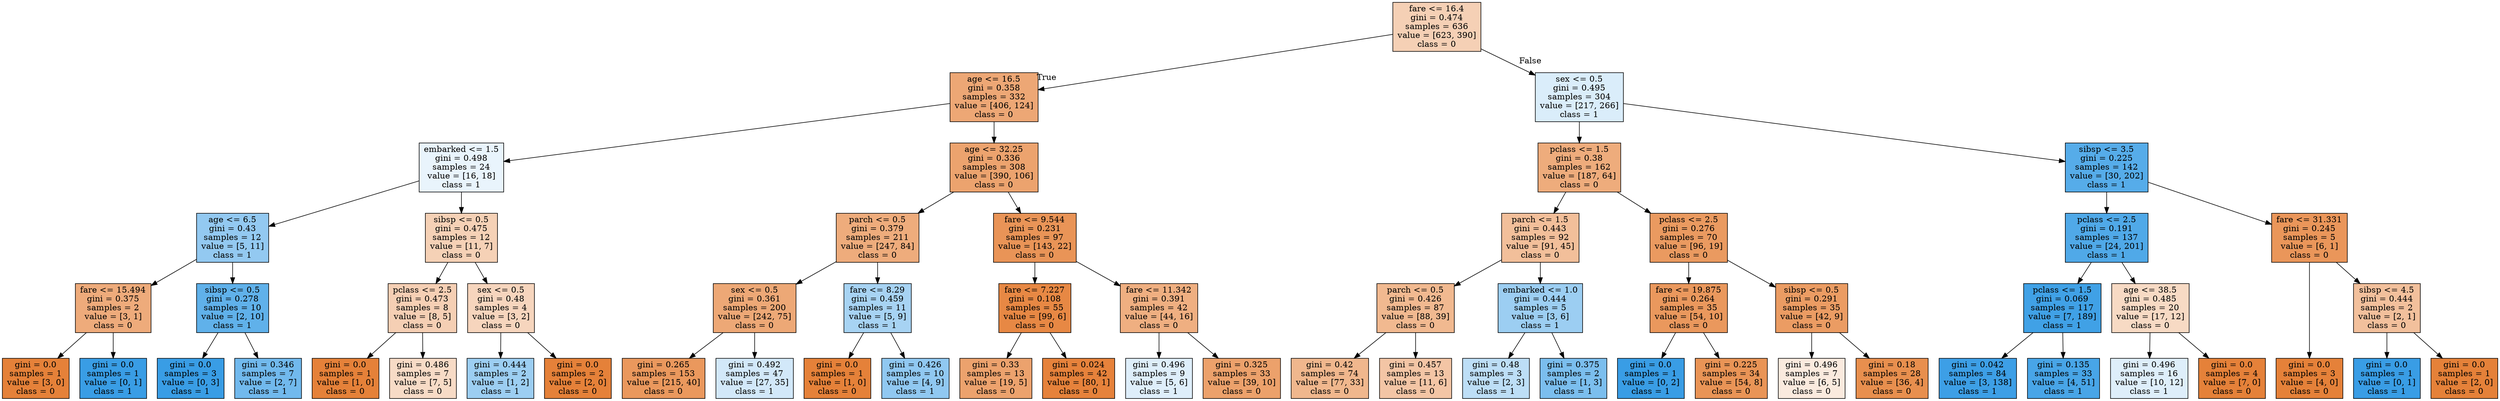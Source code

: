 digraph Tree {
node [shape=box, style="filled", color="black"] ;
graph [ranksep=equally, splines=polyline] ;
0 [label="fare <= 16.4\ngini = 0.474\nsamples = 636\nvalue = [623, 390]\nclass = 0", fillcolor="#e581395f"] ;
1 [label="age <= 16.5\ngini = 0.358\nsamples = 332\nvalue = [406, 124]\nclass = 0", fillcolor="#e58139b1"] ;
0 -> 1 [labeldistance=2.5, labelangle=45, headlabel="True"] ;
2 [label="embarked <= 1.5\ngini = 0.498\nsamples = 24\nvalue = [16, 18]\nclass = 1", fillcolor="#399de51c"] ;
1 -> 2 ;
3 [label="age <= 6.5\ngini = 0.43\nsamples = 12\nvalue = [5, 11]\nclass = 1", fillcolor="#399de58b"] ;
2 -> 3 ;
4 [label="fare <= 15.494\ngini = 0.375\nsamples = 2\nvalue = [3, 1]\nclass = 0", fillcolor="#e58139aa"] ;
3 -> 4 ;
5 [label="gini = 0.0\nsamples = 1\nvalue = [3, 0]\nclass = 0", fillcolor="#e58139ff"] ;
4 -> 5 ;
6 [label="gini = 0.0\nsamples = 1\nvalue = [0, 1]\nclass = 1", fillcolor="#399de5ff"] ;
4 -> 6 ;
7 [label="sibsp <= 0.5\ngini = 0.278\nsamples = 10\nvalue = [2, 10]\nclass = 1", fillcolor="#399de5cc"] ;
3 -> 7 ;
8 [label="gini = 0.0\nsamples = 3\nvalue = [0, 3]\nclass = 1", fillcolor="#399de5ff"] ;
7 -> 8 ;
9 [label="gini = 0.346\nsamples = 7\nvalue = [2, 7]\nclass = 1", fillcolor="#399de5b6"] ;
7 -> 9 ;
10 [label="sibsp <= 0.5\ngini = 0.475\nsamples = 12\nvalue = [11, 7]\nclass = 0", fillcolor="#e581395d"] ;
2 -> 10 ;
11 [label="pclass <= 2.5\ngini = 0.473\nsamples = 8\nvalue = [8, 5]\nclass = 0", fillcolor="#e5813960"] ;
10 -> 11 ;
12 [label="gini = 0.0\nsamples = 1\nvalue = [1, 0]\nclass = 0", fillcolor="#e58139ff"] ;
11 -> 12 ;
13 [label="gini = 0.486\nsamples = 7\nvalue = [7, 5]\nclass = 0", fillcolor="#e5813949"] ;
11 -> 13 ;
14 [label="sex <= 0.5\ngini = 0.48\nsamples = 4\nvalue = [3, 2]\nclass = 0", fillcolor="#e5813955"] ;
10 -> 14 ;
15 [label="gini = 0.444\nsamples = 2\nvalue = [1, 2]\nclass = 1", fillcolor="#399de57f"] ;
14 -> 15 ;
16 [label="gini = 0.0\nsamples = 2\nvalue = [2, 0]\nclass = 0", fillcolor="#e58139ff"] ;
14 -> 16 ;
17 [label="age <= 32.25\ngini = 0.336\nsamples = 308\nvalue = [390, 106]\nclass = 0", fillcolor="#e58139ba"] ;
1 -> 17 ;
18 [label="parch <= 0.5\ngini = 0.379\nsamples = 211\nvalue = [247, 84]\nclass = 0", fillcolor="#e58139a8"] ;
17 -> 18 ;
19 [label="sex <= 0.5\ngini = 0.361\nsamples = 200\nvalue = [242, 75]\nclass = 0", fillcolor="#e58139b0"] ;
18 -> 19 ;
20 [label="gini = 0.265\nsamples = 153\nvalue = [215, 40]\nclass = 0", fillcolor="#e58139d0"] ;
19 -> 20 ;
21 [label="gini = 0.492\nsamples = 47\nvalue = [27, 35]\nclass = 1", fillcolor="#399de53a"] ;
19 -> 21 ;
22 [label="fare <= 8.29\ngini = 0.459\nsamples = 11\nvalue = [5, 9]\nclass = 1", fillcolor="#399de571"] ;
18 -> 22 ;
23 [label="gini = 0.0\nsamples = 1\nvalue = [1, 0]\nclass = 0", fillcolor="#e58139ff"] ;
22 -> 23 ;
24 [label="gini = 0.426\nsamples = 10\nvalue = [4, 9]\nclass = 1", fillcolor="#399de58e"] ;
22 -> 24 ;
25 [label="fare <= 9.544\ngini = 0.231\nsamples = 97\nvalue = [143, 22]\nclass = 0", fillcolor="#e58139d8"] ;
17 -> 25 ;
26 [label="fare <= 7.227\ngini = 0.108\nsamples = 55\nvalue = [99, 6]\nclass = 0", fillcolor="#e58139f0"] ;
25 -> 26 ;
27 [label="gini = 0.33\nsamples = 13\nvalue = [19, 5]\nclass = 0", fillcolor="#e58139bc"] ;
26 -> 27 ;
28 [label="gini = 0.024\nsamples = 42\nvalue = [80, 1]\nclass = 0", fillcolor="#e58139fc"] ;
26 -> 28 ;
29 [label="fare <= 11.342\ngini = 0.391\nsamples = 42\nvalue = [44, 16]\nclass = 0", fillcolor="#e58139a2"] ;
25 -> 29 ;
30 [label="gini = 0.496\nsamples = 9\nvalue = [5, 6]\nclass = 1", fillcolor="#399de52a"] ;
29 -> 30 ;
31 [label="gini = 0.325\nsamples = 33\nvalue = [39, 10]\nclass = 0", fillcolor="#e58139be"] ;
29 -> 31 ;
32 [label="sex <= 0.5\ngini = 0.495\nsamples = 304\nvalue = [217, 266]\nclass = 1", fillcolor="#399de52f"] ;
0 -> 32 [labeldistance=2.5, labelangle=-45, headlabel="False"] ;
33 [label="pclass <= 1.5\ngini = 0.38\nsamples = 162\nvalue = [187, 64]\nclass = 0", fillcolor="#e58139a8"] ;
32 -> 33 ;
34 [label="parch <= 1.5\ngini = 0.443\nsamples = 92\nvalue = [91, 45]\nclass = 0", fillcolor="#e5813981"] ;
33 -> 34 ;
35 [label="parch <= 0.5\ngini = 0.426\nsamples = 87\nvalue = [88, 39]\nclass = 0", fillcolor="#e581398e"] ;
34 -> 35 ;
36 [label="gini = 0.42\nsamples = 74\nvalue = [77, 33]\nclass = 0", fillcolor="#e5813992"] ;
35 -> 36 ;
37 [label="gini = 0.457\nsamples = 13\nvalue = [11, 6]\nclass = 0", fillcolor="#e5813974"] ;
35 -> 37 ;
38 [label="embarked <= 1.0\ngini = 0.444\nsamples = 5\nvalue = [3, 6]\nclass = 1", fillcolor="#399de57f"] ;
34 -> 38 ;
39 [label="gini = 0.48\nsamples = 3\nvalue = [2, 3]\nclass = 1", fillcolor="#399de555"] ;
38 -> 39 ;
40 [label="gini = 0.375\nsamples = 2\nvalue = [1, 3]\nclass = 1", fillcolor="#399de5aa"] ;
38 -> 40 ;
41 [label="pclass <= 2.5\ngini = 0.276\nsamples = 70\nvalue = [96, 19]\nclass = 0", fillcolor="#e58139cd"] ;
33 -> 41 ;
42 [label="fare <= 19.875\ngini = 0.264\nsamples = 35\nvalue = [54, 10]\nclass = 0", fillcolor="#e58139d0"] ;
41 -> 42 ;
43 [label="gini = 0.0\nsamples = 1\nvalue = [0, 2]\nclass = 1", fillcolor="#399de5ff"] ;
42 -> 43 ;
44 [label="gini = 0.225\nsamples = 34\nvalue = [54, 8]\nclass = 0", fillcolor="#e58139d9"] ;
42 -> 44 ;
45 [label="sibsp <= 0.5\ngini = 0.291\nsamples = 35\nvalue = [42, 9]\nclass = 0", fillcolor="#e58139c8"] ;
41 -> 45 ;
46 [label="gini = 0.496\nsamples = 7\nvalue = [6, 5]\nclass = 0", fillcolor="#e581392a"] ;
45 -> 46 ;
47 [label="gini = 0.18\nsamples = 28\nvalue = [36, 4]\nclass = 0", fillcolor="#e58139e3"] ;
45 -> 47 ;
48 [label="sibsp <= 3.5\ngini = 0.225\nsamples = 142\nvalue = [30, 202]\nclass = 1", fillcolor="#399de5d9"] ;
32 -> 48 ;
49 [label="pclass <= 2.5\ngini = 0.191\nsamples = 137\nvalue = [24, 201]\nclass = 1", fillcolor="#399de5e1"] ;
48 -> 49 ;
50 [label="pclass <= 1.5\ngini = 0.069\nsamples = 117\nvalue = [7, 189]\nclass = 1", fillcolor="#399de5f6"] ;
49 -> 50 ;
51 [label="gini = 0.042\nsamples = 84\nvalue = [3, 138]\nclass = 1", fillcolor="#399de5f9"] ;
50 -> 51 ;
52 [label="gini = 0.135\nsamples = 33\nvalue = [4, 51]\nclass = 1", fillcolor="#399de5eb"] ;
50 -> 52 ;
53 [label="age <= 38.5\ngini = 0.485\nsamples = 20\nvalue = [17, 12]\nclass = 0", fillcolor="#e581394b"] ;
49 -> 53 ;
54 [label="gini = 0.496\nsamples = 16\nvalue = [10, 12]\nclass = 1", fillcolor="#399de52a"] ;
53 -> 54 ;
55 [label="gini = 0.0\nsamples = 4\nvalue = [7, 0]\nclass = 0", fillcolor="#e58139ff"] ;
53 -> 55 ;
56 [label="fare <= 31.331\ngini = 0.245\nsamples = 5\nvalue = [6, 1]\nclass = 0", fillcolor="#e58139d4"] ;
48 -> 56 ;
57 [label="gini = 0.0\nsamples = 3\nvalue = [4, 0]\nclass = 0", fillcolor="#e58139ff"] ;
56 -> 57 ;
58 [label="sibsp <= 4.5\ngini = 0.444\nsamples = 2\nvalue = [2, 1]\nclass = 0", fillcolor="#e581397f"] ;
56 -> 58 ;
59 [label="gini = 0.0\nsamples = 1\nvalue = [0, 1]\nclass = 1", fillcolor="#399de5ff"] ;
58 -> 59 ;
60 [label="gini = 0.0\nsamples = 1\nvalue = [2, 0]\nclass = 0", fillcolor="#e58139ff"] ;
58 -> 60 ;
{rank=same ; 0} ;
{rank=same ; 1; 32} ;
{rank=same ; 2; 17; 33; 48} ;
{rank=same ; 3; 10; 18; 25; 34; 41; 49; 56} ;
{rank=same ; 4; 7; 11; 14; 19; 22; 26; 29; 35; 38; 42; 45; 50; 53; 58} ;
{rank=same ; 5; 6; 8; 9; 12; 13; 15; 16; 20; 21; 23; 24; 27; 28; 30; 31; 36; 37; 39; 40; 43; 44; 46; 47; 51; 52; 54; 55; 57; 59; 60} ;
}